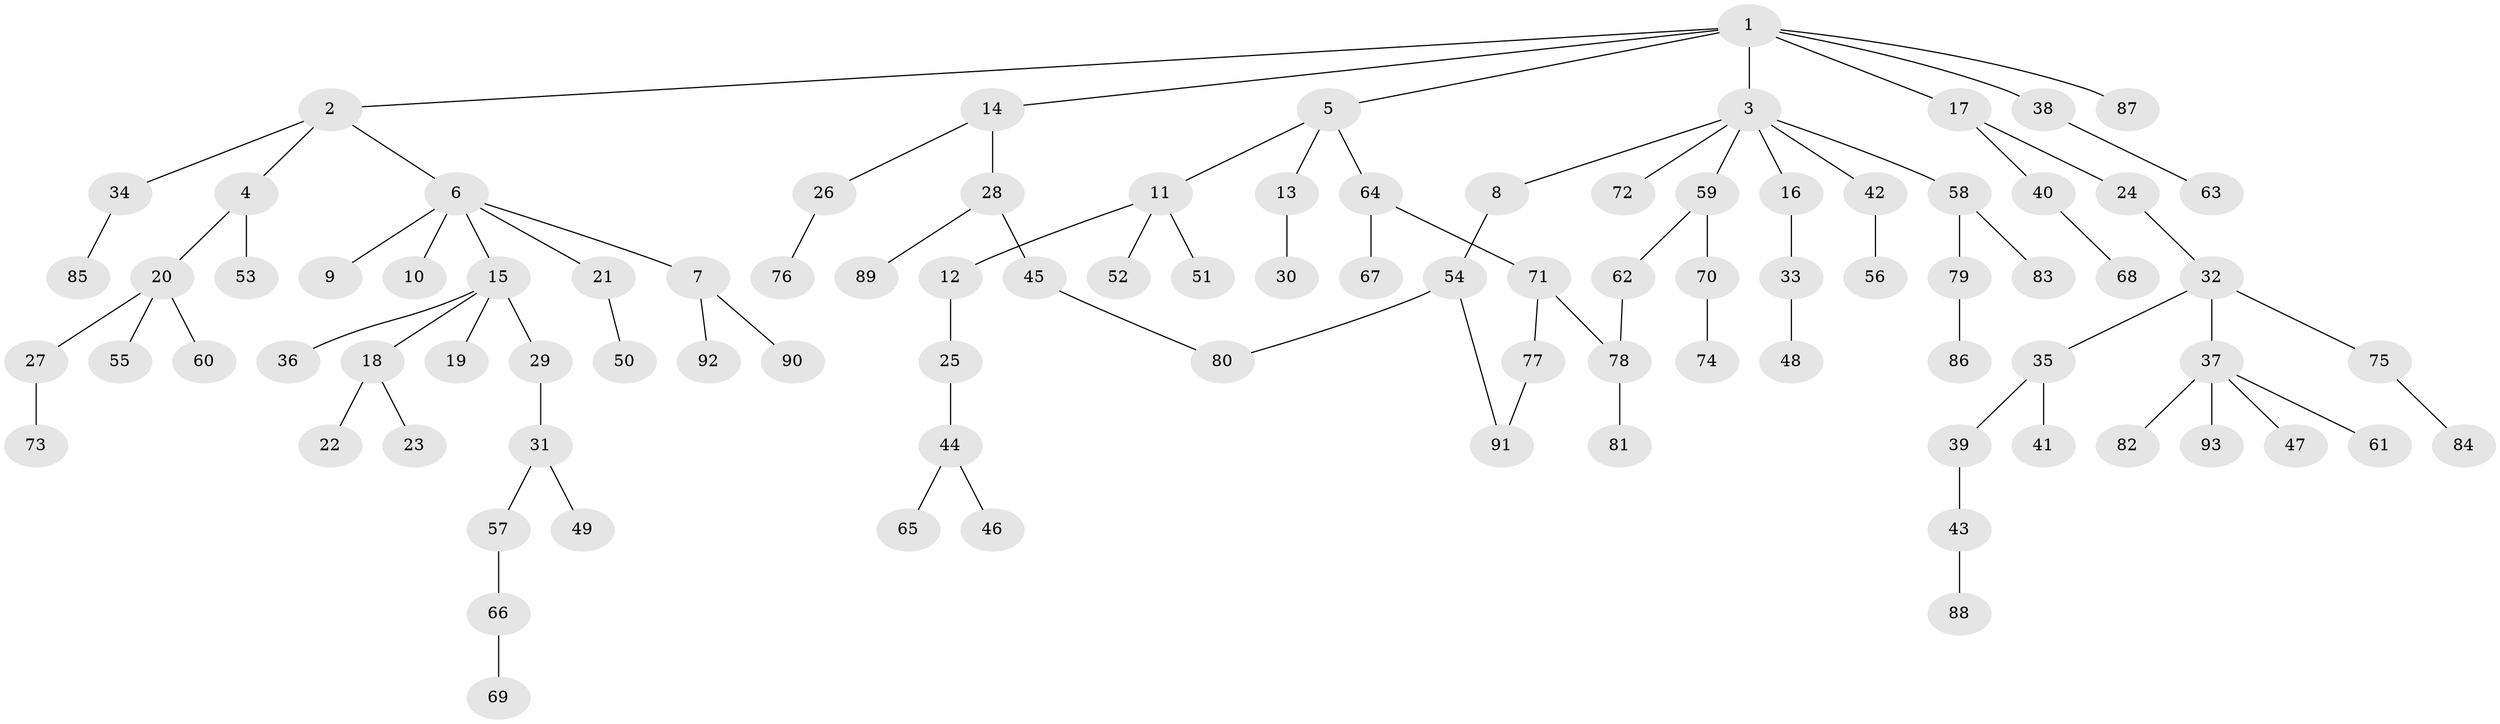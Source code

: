 // Generated by graph-tools (version 1.1) at 2025/49/03/09/25 03:49:25]
// undirected, 93 vertices, 95 edges
graph export_dot {
graph [start="1"]
  node [color=gray90,style=filled];
  1;
  2;
  3;
  4;
  5;
  6;
  7;
  8;
  9;
  10;
  11;
  12;
  13;
  14;
  15;
  16;
  17;
  18;
  19;
  20;
  21;
  22;
  23;
  24;
  25;
  26;
  27;
  28;
  29;
  30;
  31;
  32;
  33;
  34;
  35;
  36;
  37;
  38;
  39;
  40;
  41;
  42;
  43;
  44;
  45;
  46;
  47;
  48;
  49;
  50;
  51;
  52;
  53;
  54;
  55;
  56;
  57;
  58;
  59;
  60;
  61;
  62;
  63;
  64;
  65;
  66;
  67;
  68;
  69;
  70;
  71;
  72;
  73;
  74;
  75;
  76;
  77;
  78;
  79;
  80;
  81;
  82;
  83;
  84;
  85;
  86;
  87;
  88;
  89;
  90;
  91;
  92;
  93;
  1 -- 2;
  1 -- 3;
  1 -- 5;
  1 -- 14;
  1 -- 17;
  1 -- 38;
  1 -- 87;
  2 -- 4;
  2 -- 6;
  2 -- 34;
  3 -- 8;
  3 -- 16;
  3 -- 42;
  3 -- 58;
  3 -- 59;
  3 -- 72;
  4 -- 20;
  4 -- 53;
  5 -- 11;
  5 -- 13;
  5 -- 64;
  6 -- 7;
  6 -- 9;
  6 -- 10;
  6 -- 15;
  6 -- 21;
  7 -- 90;
  7 -- 92;
  8 -- 54;
  11 -- 12;
  11 -- 51;
  11 -- 52;
  12 -- 25;
  13 -- 30;
  14 -- 26;
  14 -- 28;
  15 -- 18;
  15 -- 19;
  15 -- 29;
  15 -- 36;
  16 -- 33;
  17 -- 24;
  17 -- 40;
  18 -- 22;
  18 -- 23;
  20 -- 27;
  20 -- 55;
  20 -- 60;
  21 -- 50;
  24 -- 32;
  25 -- 44;
  26 -- 76;
  27 -- 73;
  28 -- 45;
  28 -- 89;
  29 -- 31;
  31 -- 49;
  31 -- 57;
  32 -- 35;
  32 -- 37;
  32 -- 75;
  33 -- 48;
  34 -- 85;
  35 -- 39;
  35 -- 41;
  37 -- 47;
  37 -- 61;
  37 -- 82;
  37 -- 93;
  38 -- 63;
  39 -- 43;
  40 -- 68;
  42 -- 56;
  43 -- 88;
  44 -- 46;
  44 -- 65;
  45 -- 80;
  54 -- 80;
  54 -- 91;
  57 -- 66;
  58 -- 79;
  58 -- 83;
  59 -- 62;
  59 -- 70;
  62 -- 78;
  64 -- 67;
  64 -- 71;
  66 -- 69;
  70 -- 74;
  71 -- 77;
  71 -- 78;
  75 -- 84;
  77 -- 91;
  78 -- 81;
  79 -- 86;
}

